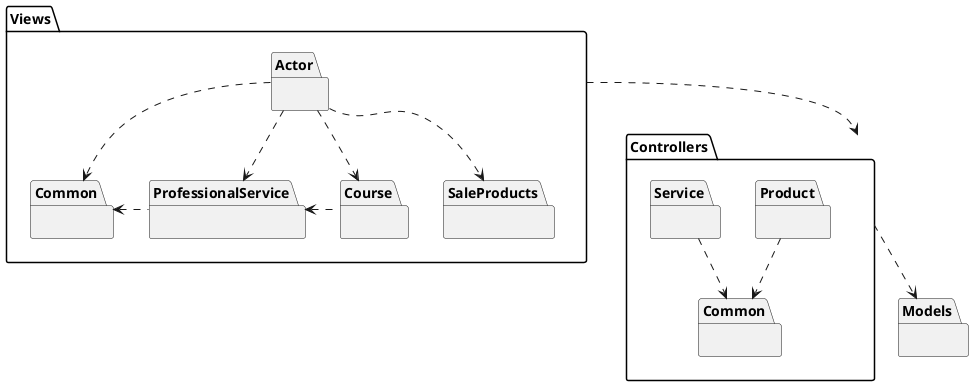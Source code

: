 @startuml
skinparam BackgroundColor transparent

Views ..> Controllers
Controllers ..> Models

package Views
{
    Actor ..> Course
    Actor ..> SaleProducts
    Actor ..> Common
    Actor ..> ProfessionalService

    Course .left.> ProfessionalService
    ProfessionalService .left.> Common

    package Actor {}
    package SaleProducts {}
    package Course {}
    package Common {}
    package ProfessionalService {}
}

package Controllers
{
    Product ..> Controllers.Common
    Service ..> Controllers.Common

    package Product {}
    package Service {}
    package Common as Controllers.Common {}
}

package Models
{
}

@enduml